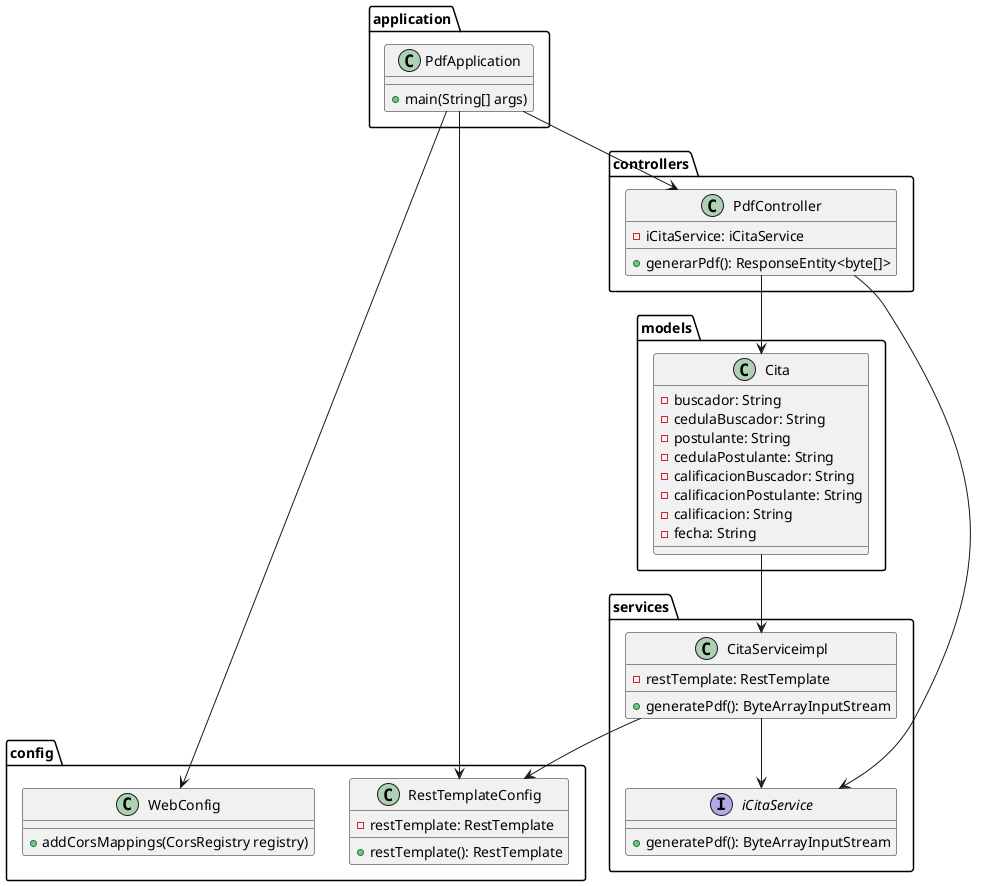 @startuml

package "config" {
    class RestTemplateConfig {
        - restTemplate: RestTemplate
        + restTemplate(): RestTemplate
    }

    class WebConfig {
        + addCorsMappings(CorsRegistry registry)
    }
}

package "controllers" {
    class PdfController {
        - iCitaService: iCitaService
        + generarPdf(): ResponseEntity<byte[]>
    }
}

package "models" {
    class Cita {
        - buscador: String
        - cedulaBuscador: String
        - postulante: String
        - cedulaPostulante: String
        - calificacionBuscador: String
        - calificacionPostulante: String
        - calificacion: String
        - fecha: String
    }
}

package "services" {
    class CitaServiceimpl {
        - restTemplate: RestTemplate
        + generatePdf(): ByteArrayInputStream
    }

    interface iCitaService {
        + generatePdf(): ByteArrayInputStream
    }
}

package "application" {
    class PdfApplication {
        + main(String[] args)
    }
}

PdfApplication --> RestTemplateConfig
PdfApplication --> WebConfig
PdfApplication --> PdfController
PdfController --> iCitaService
PdfController --> Cita
CitaServiceimpl --> RestTemplateConfig
CitaServiceimpl --> iCitaService
Cita --> CitaServiceimpl

@enduml
